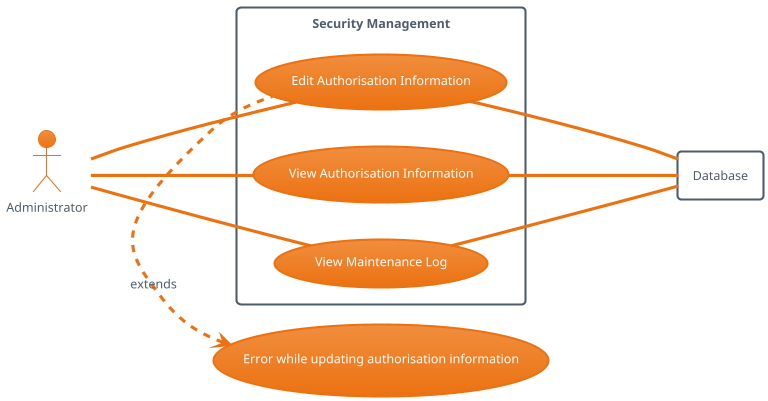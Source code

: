 @startuml
!theme aws-orange
left to right direction

actor Admin as "Administrator"

rectangle Database

    usecase UC4 as "Error while updating authorisation information"

rectangle "Security Management" {

    usecase UC1 as "View Authorisation Information"
    usecase UC2 as "Edit Authorisation Information"
    usecase UC3 as "View Maintenance Log"

    Admin -- UC1
    Admin -- UC2
    Admin -- UC3

    UC1 --- Database
    UC2 --- Database
    UC3 --- Database

    UC4 <. UC2 : extends
}
@enduml
